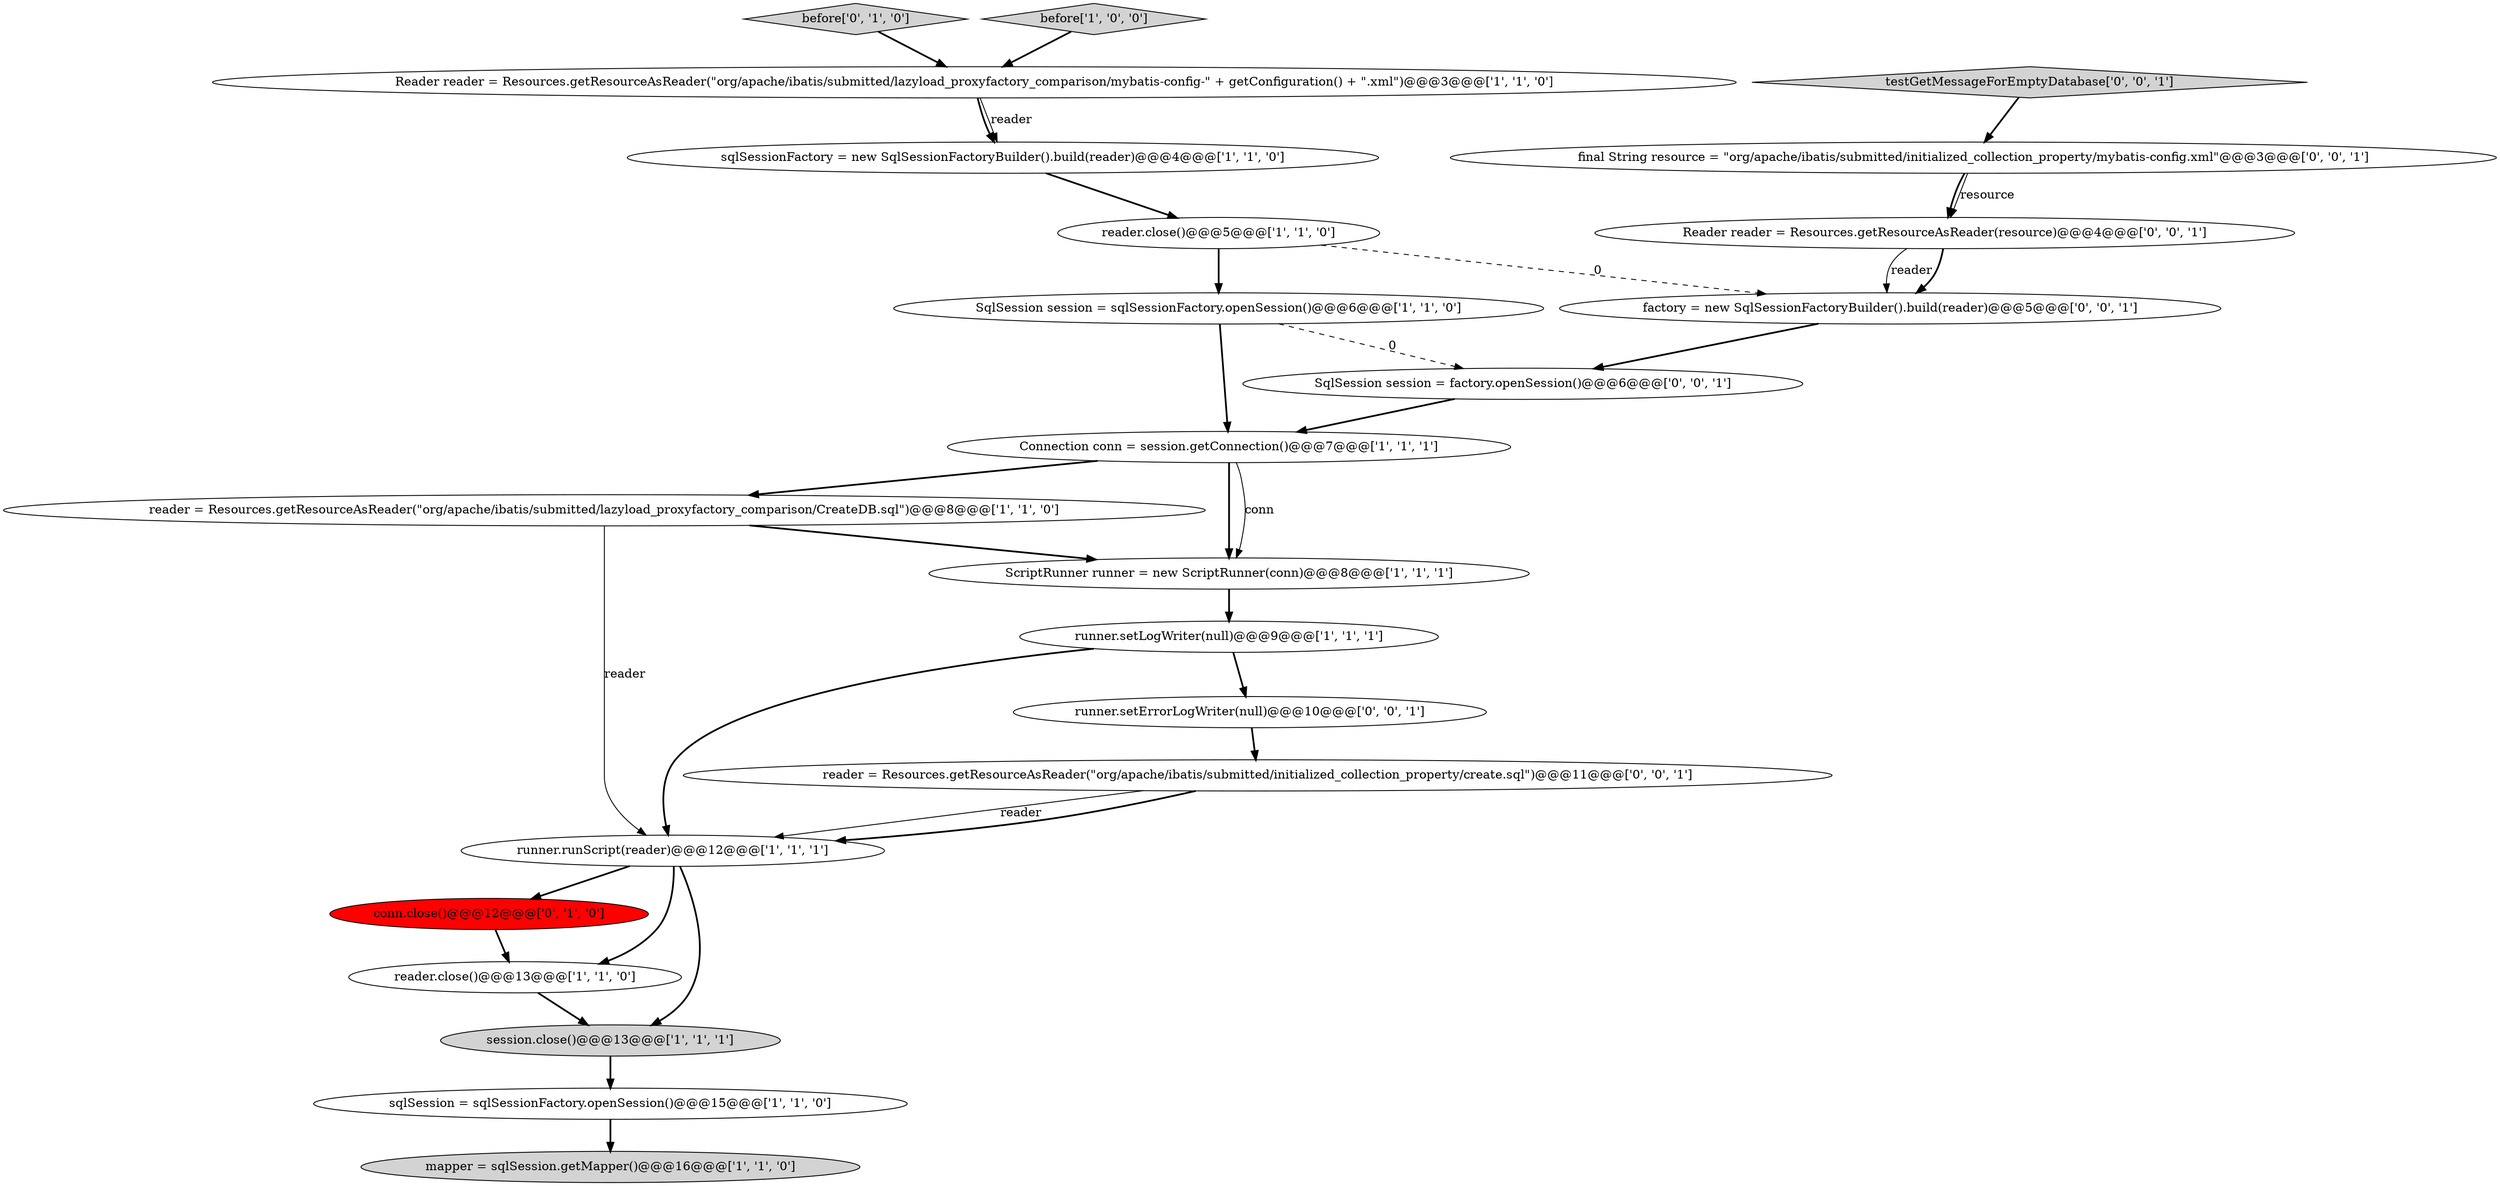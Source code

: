 digraph {
8 [style = filled, label = "reader = Resources.getResourceAsReader(\"org/apache/ibatis/submitted/lazyload_proxyfactory_comparison/CreateDB.sql\")@@@8@@@['1', '1', '0']", fillcolor = white, shape = ellipse image = "AAA0AAABBB1BBB"];
7 [style = filled, label = "Reader reader = Resources.getResourceAsReader(\"org/apache/ibatis/submitted/lazyload_proxyfactory_comparison/mybatis-config-\" + getConfiguration() + \".xml\")@@@3@@@['1', '1', '0']", fillcolor = white, shape = ellipse image = "AAA0AAABBB1BBB"];
12 [style = filled, label = "Connection conn = session.getConnection()@@@7@@@['1', '1', '1']", fillcolor = white, shape = ellipse image = "AAA0AAABBB1BBB"];
19 [style = filled, label = "Reader reader = Resources.getResourceAsReader(resource)@@@4@@@['0', '0', '1']", fillcolor = white, shape = ellipse image = "AAA0AAABBB3BBB"];
10 [style = filled, label = "ScriptRunner runner = new ScriptRunner(conn)@@@8@@@['1', '1', '1']", fillcolor = white, shape = ellipse image = "AAA0AAABBB1BBB"];
9 [style = filled, label = "runner.setLogWriter(null)@@@9@@@['1', '1', '1']", fillcolor = white, shape = ellipse image = "AAA0AAABBB1BBB"];
14 [style = filled, label = "before['0', '1', '0']", fillcolor = lightgray, shape = diamond image = "AAA0AAABBB2BBB"];
4 [style = filled, label = "reader.close()@@@5@@@['1', '1', '0']", fillcolor = white, shape = ellipse image = "AAA0AAABBB1BBB"];
17 [style = filled, label = "runner.setErrorLogWriter(null)@@@10@@@['0', '0', '1']", fillcolor = white, shape = ellipse image = "AAA0AAABBB3BBB"];
5 [style = filled, label = "reader.close()@@@13@@@['1', '1', '0']", fillcolor = white, shape = ellipse image = "AAA0AAABBB1BBB"];
2 [style = filled, label = "session.close()@@@13@@@['1', '1', '1']", fillcolor = lightgray, shape = ellipse image = "AAA0AAABBB1BBB"];
11 [style = filled, label = "sqlSessionFactory = new SqlSessionFactoryBuilder().build(reader)@@@4@@@['1', '1', '0']", fillcolor = white, shape = ellipse image = "AAA0AAABBB1BBB"];
16 [style = filled, label = "final String resource = \"org/apache/ibatis/submitted/initialized_collection_property/mybatis-config.xml\"@@@3@@@['0', '0', '1']", fillcolor = white, shape = ellipse image = "AAA0AAABBB3BBB"];
18 [style = filled, label = "reader = Resources.getResourceAsReader(\"org/apache/ibatis/submitted/initialized_collection_property/create.sql\")@@@11@@@['0', '0', '1']", fillcolor = white, shape = ellipse image = "AAA0AAABBB3BBB"];
0 [style = filled, label = "SqlSession session = sqlSessionFactory.openSession()@@@6@@@['1', '1', '0']", fillcolor = white, shape = ellipse image = "AAA0AAABBB1BBB"];
15 [style = filled, label = "conn.close()@@@12@@@['0', '1', '0']", fillcolor = red, shape = ellipse image = "AAA1AAABBB2BBB"];
13 [style = filled, label = "before['1', '0', '0']", fillcolor = lightgray, shape = diamond image = "AAA0AAABBB1BBB"];
1 [style = filled, label = "runner.runScript(reader)@@@12@@@['1', '1', '1']", fillcolor = white, shape = ellipse image = "AAA0AAABBB1BBB"];
20 [style = filled, label = "factory = new SqlSessionFactoryBuilder().build(reader)@@@5@@@['0', '0', '1']", fillcolor = white, shape = ellipse image = "AAA0AAABBB3BBB"];
3 [style = filled, label = "mapper = sqlSession.getMapper()@@@16@@@['1', '1', '0']", fillcolor = lightgray, shape = ellipse image = "AAA0AAABBB1BBB"];
22 [style = filled, label = "testGetMessageForEmptyDatabase['0', '0', '1']", fillcolor = lightgray, shape = diamond image = "AAA0AAABBB3BBB"];
6 [style = filled, label = "sqlSession = sqlSessionFactory.openSession()@@@15@@@['1', '1', '0']", fillcolor = white, shape = ellipse image = "AAA0AAABBB1BBB"];
21 [style = filled, label = "SqlSession session = factory.openSession()@@@6@@@['0', '0', '1']", fillcolor = white, shape = ellipse image = "AAA0AAABBB3BBB"];
1->5 [style = bold, label=""];
6->3 [style = bold, label=""];
8->10 [style = bold, label=""];
7->11 [style = bold, label=""];
19->20 [style = solid, label="reader"];
22->16 [style = bold, label=""];
2->6 [style = bold, label=""];
7->11 [style = solid, label="reader"];
1->15 [style = bold, label=""];
0->12 [style = bold, label=""];
19->20 [style = bold, label=""];
11->4 [style = bold, label=""];
9->17 [style = bold, label=""];
16->19 [style = bold, label=""];
15->5 [style = bold, label=""];
4->0 [style = bold, label=""];
18->1 [style = solid, label="reader"];
14->7 [style = bold, label=""];
21->12 [style = bold, label=""];
20->21 [style = bold, label=""];
5->2 [style = bold, label=""];
12->10 [style = bold, label=""];
8->1 [style = solid, label="reader"];
18->1 [style = bold, label=""];
4->20 [style = dashed, label="0"];
0->21 [style = dashed, label="0"];
12->8 [style = bold, label=""];
13->7 [style = bold, label=""];
12->10 [style = solid, label="conn"];
16->19 [style = solid, label="resource"];
10->9 [style = bold, label=""];
1->2 [style = bold, label=""];
9->1 [style = bold, label=""];
17->18 [style = bold, label=""];
}
